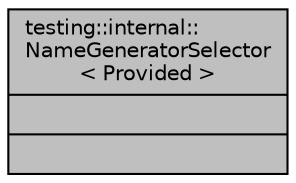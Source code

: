 digraph "testing::internal::NameGeneratorSelector&lt; Provided &gt;"
{
 // LATEX_PDF_SIZE
  bgcolor="transparent";
  edge [fontname="Helvetica",fontsize="10",labelfontname="Helvetica",labelfontsize="10"];
  node [fontname="Helvetica",fontsize="10",shape=record];
  Node1 [label="{testing::internal::\lNameGeneratorSelector\l\< Provided \>\n||}",height=0.2,width=0.4,color="black", fillcolor="grey75", style="filled", fontcolor="black",tooltip=" "];
}
